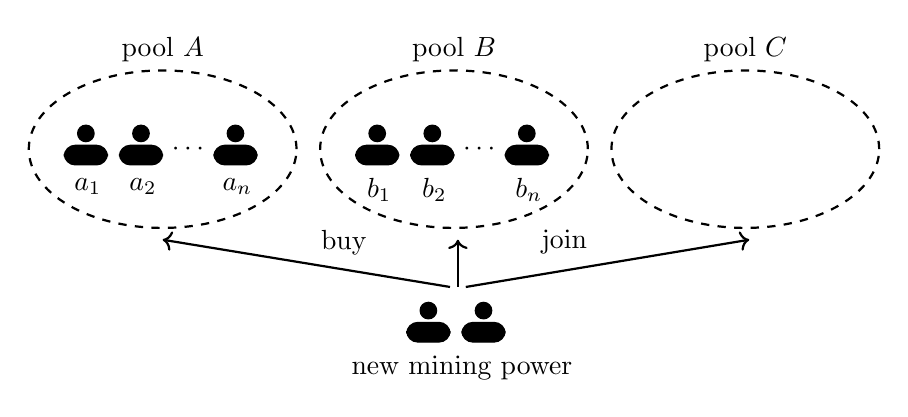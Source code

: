 \begin{tikzpicture}

% ----------------------Moduler 1: An Individual--------------------------------------------
% \pic at (0, 0) {an_individual};
\tikzset{
	an_individual/.pic = {
	
		\begin{scope}[scale=1]

		% draw a head
		\filldraw[black] (0.275,0) circle (3pt);

		% draw the shoulder
		\filldraw[black, rounded corners](0,-0.4) rectangle(0.55,-0.15);

		\end{scope}
	}
}

% ----------------------Moduler 2: Group A--------------------------------------------
% \pic at (0, 0) {group_a};
\tikzset{
	group_a/.pic = {
	
		\begin{scope}[scale=1]

		% draw individuals
		\pic at (-1.5, 0.2) {an_individual};
		\node [below] at (-1.2,-0.25) {$a_1$};
		\pic at (-0.8, 0.2) {an_individual};
		\node [below] at (-0.5,-0.25) {$a_2$};
		\node [below] at (0.1,0.2) {$\cdots$};
		\pic at (0.4, 0.2) {an_individual};
		\node [below] at (0.7,-0.25) {$a_n$};

		% draw ellipse
		\draw [thick, dashed](-0.25,0) ellipse (1.7cm and 1cm);

		\end{scope}
	}
}

% ----------------------Moduler 3: Group B--------------------------------------------
% \pic at (0, 0) {group_b};
\tikzset{
	group_b/.pic = {
	
		\begin{scope}[scale=1]

		% draw individuals
		\pic at (-1.5, 0.2) {an_individual};
		\node [below] at (-1.2,-0.25) {$b_1$};
		\pic at (-0.8, 0.2) {an_individual};
		\node [below] at (-0.5,-0.25) {$b_2$};
		\node [below] at (0.1,0.2) {$\cdots$};
		\pic at (0.4, 0.2) {an_individual};
		\node [below] at (0.7,-0.25) {$b_n$};

		% draw ellipse
		\draw [thick, dashed](-0.25,0) ellipse (1.7cm and 1cm);

		\end{scope}
	}
}

% ----------------------Moduler 4: Group C--------------------------------------------
% \pic at (0, 0) {group_c};
\tikzset{
	group_c/.pic = {
	
		\begin{scope}[scale=1]

		% draw ellipse
		\draw [thick, dashed](-0.25,0) ellipse (1.7cm and 1cm);

		\end{scope}
	}
}

% -----------------------MAIN----------------------------------------
\pic at (0, 0) {group_a};
\node [below] at (-0.25,1.55) {pool $A$};
\pic at (3.7, 0) {group_b};
\node [below] at (3.45,1.55) {pool $B$};
\pic at (7.4, 0) {group_c};
\node [below] at (7.15,1.55) {pool $C$};

\pic at (2.85, -2.05) {an_individual}; % New miners
\pic at (3.55, -2.05) {an_individual};
\node [below] at (3.55,-2.5) {new mining power};

\draw [<-,thick] (3.5,-1.15) --(3.5,-1.75); % Join
\draw [<-,thick] (-0.25,-1.15) --(3.4,-1.75);
\draw [<-,thick] (7.2,-1.15) --(3.6,-1.75);
\node [below] at (2.05,-0.9) {buy};
\node [below] at (4.85,-0.9) {join};

\end{tikzpicture}